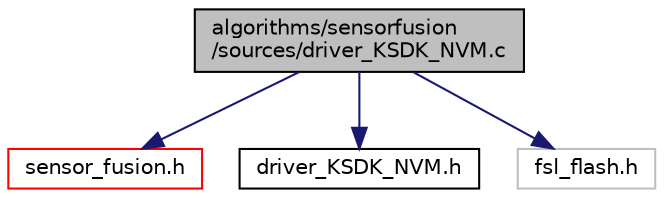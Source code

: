 digraph "algorithms/sensorfusion/sources/driver_KSDK_NVM.c"
{
  edge [fontname="Helvetica",fontsize="10",labelfontname="Helvetica",labelfontsize="10"];
  node [fontname="Helvetica",fontsize="10",shape=record];
  Node0 [label="algorithms/sensorfusion\l/sources/driver_KSDK_NVM.c",height=0.2,width=0.4,color="black", fillcolor="grey75", style="filled", fontcolor="black"];
  Node0 -> Node1 [color="midnightblue",fontsize="10",style="solid",fontname="Helvetica"];
  Node1 [label="sensor_fusion.h",height=0.2,width=0.4,color="red", fillcolor="white", style="filled",URL="$sensor__fusion_8h.html",tooltip="The sensor_fusion.h file implements the top level programming interface. "];
  Node0 -> Node16 [color="midnightblue",fontsize="10",style="solid",fontname="Helvetica"];
  Node16 [label="driver_KSDK_NVM.h",height=0.2,width=0.4,color="black", fillcolor="white", style="filled",URL="$driver___k_s_d_k___n_v_m_8h.html",tooltip="middleware driver for NVM on Kinetis devices "];
  Node0 -> Node17 [color="midnightblue",fontsize="10",style="solid",fontname="Helvetica"];
  Node17 [label="fsl_flash.h",height=0.2,width=0.4,color="grey75", fillcolor="white", style="filled"];
}

